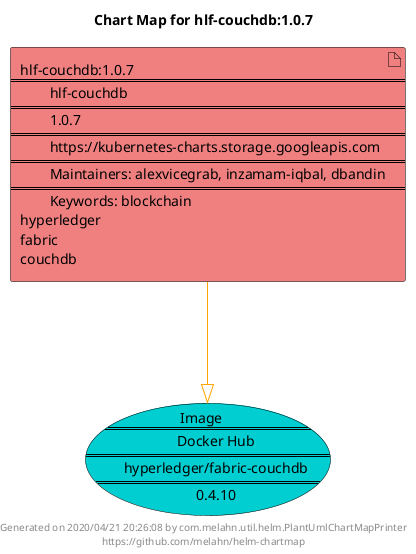 @startuml
skinparam linetype ortho
skinparam backgroundColor white
skinparam usecaseBorderColor black
skinparam usecaseArrowColor LightSlateGray
skinparam artifactBorderColor black
skinparam artifactArrowColor LightSlateGray

title Chart Map for hlf-couchdb:1.0.7

'There is one referenced Helm Chart
artifact "hlf-couchdb:1.0.7\n====\n\thlf-couchdb\n====\n\t1.0.7\n====\n\thttps://kubernetes-charts.storage.googleapis.com\n====\n\tMaintainers: alexvicegrab, inzamam-iqbal, dbandin\n====\n\tKeywords: blockchain\nhyperledger\nfabric\ncouchdb" as hlf_couchdb_1_0_7 #LightCoral

'There is one referenced Docker Image
usecase "Image\n====\n\tDocker Hub\n====\n\thyperledger/fabric-couchdb\n====\n\t0.4.10" as hyperledger_fabric_couchdb_0_4_10 #DarkTurquoise

'Chart Dependencies
hlf_couchdb_1_0_7--[#orange]-|>hyperledger_fabric_couchdb_0_4_10

center footer Generated on 2020/04/21 20:26:08 by com.melahn.util.helm.PlantUmlChartMapPrinter\nhttps://github.com/melahn/helm-chartmap
@enduml
